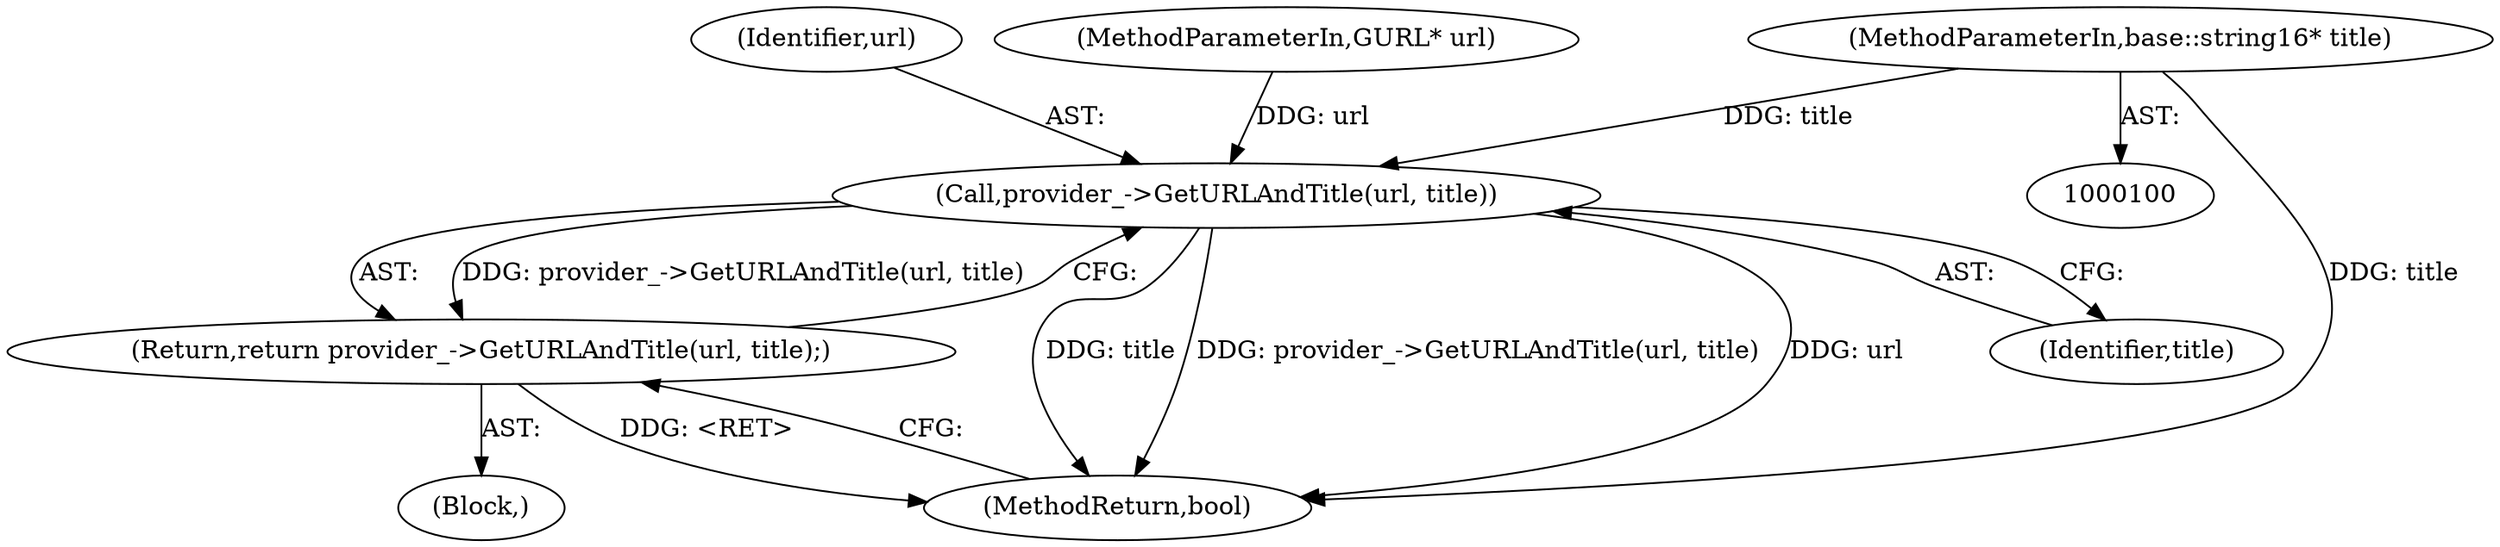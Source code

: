 digraph "1_Chrome_1161a49d663dd395bd639549c2dfe7324f847938_6@pointer" {
"1000102" [label="(MethodParameterIn,base::string16* title)"];
"1000105" [label="(Call,provider_->GetURLAndTitle(url, title))"];
"1000104" [label="(Return,return provider_->GetURLAndTitle(url, title);)"];
"1000108" [label="(MethodReturn,bool)"];
"1000107" [label="(Identifier,title)"];
"1000103" [label="(Block,)"];
"1000102" [label="(MethodParameterIn,base::string16* title)"];
"1000104" [label="(Return,return provider_->GetURLAndTitle(url, title);)"];
"1000106" [label="(Identifier,url)"];
"1000101" [label="(MethodParameterIn,GURL* url)"];
"1000105" [label="(Call,provider_->GetURLAndTitle(url, title))"];
"1000102" -> "1000100"  [label="AST: "];
"1000102" -> "1000108"  [label="DDG: title"];
"1000102" -> "1000105"  [label="DDG: title"];
"1000105" -> "1000104"  [label="AST: "];
"1000105" -> "1000107"  [label="CFG: "];
"1000106" -> "1000105"  [label="AST: "];
"1000107" -> "1000105"  [label="AST: "];
"1000104" -> "1000105"  [label="CFG: "];
"1000105" -> "1000108"  [label="DDG: title"];
"1000105" -> "1000108"  [label="DDG: provider_->GetURLAndTitle(url, title)"];
"1000105" -> "1000108"  [label="DDG: url"];
"1000105" -> "1000104"  [label="DDG: provider_->GetURLAndTitle(url, title)"];
"1000101" -> "1000105"  [label="DDG: url"];
"1000104" -> "1000103"  [label="AST: "];
"1000108" -> "1000104"  [label="CFG: "];
"1000104" -> "1000108"  [label="DDG: <RET>"];
}
